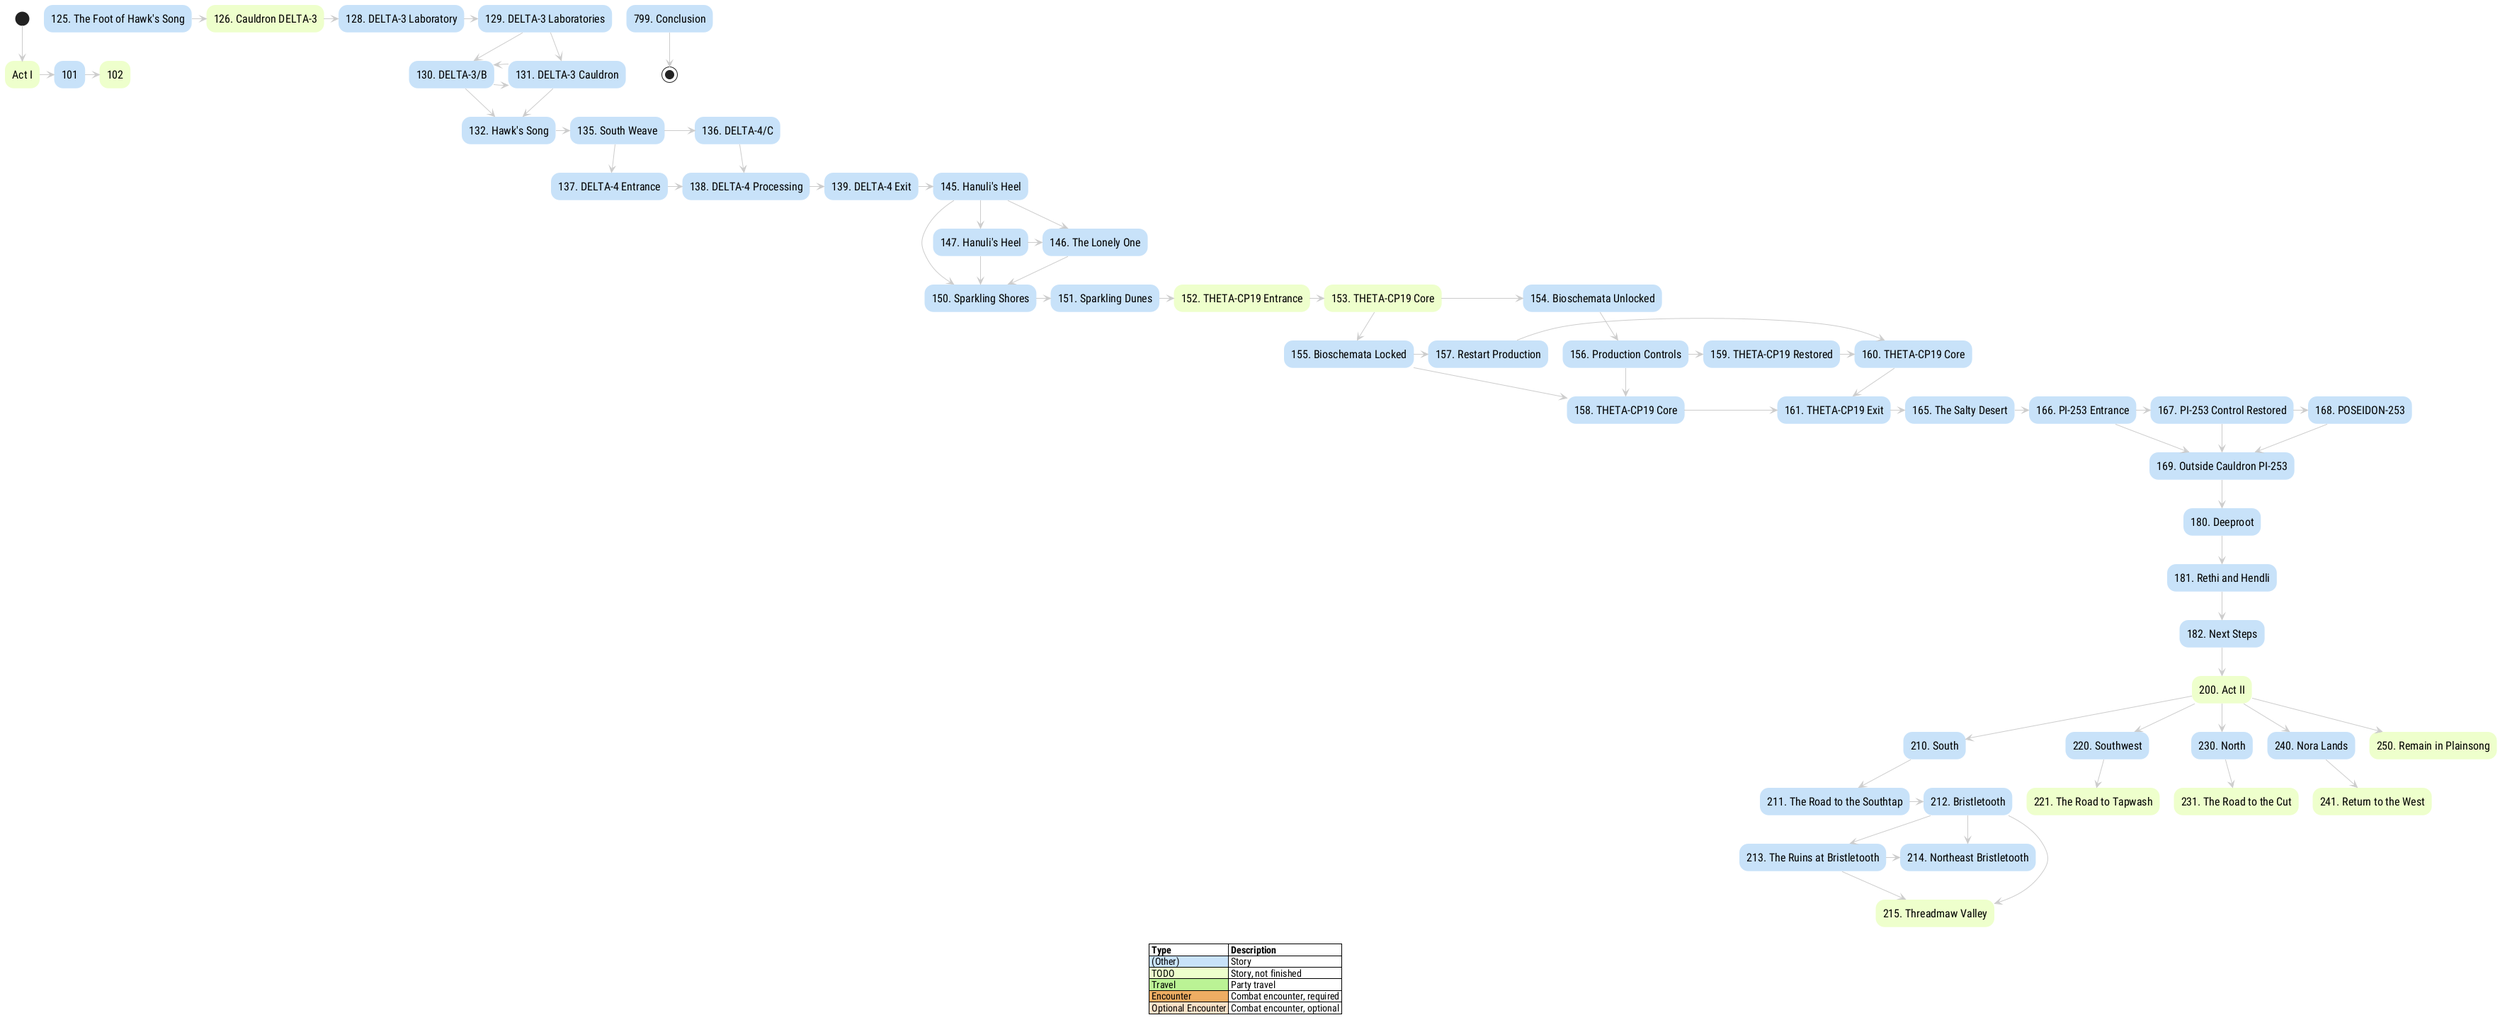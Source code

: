 @startuml

' title Connection Story Graph

skinparam {
	DefaultFontName Roboto Condensed
	DefaultFontSize 16
	shadowing false
	HyperlinkUnderline false
	HyperlinkColor #000000

	
	ArrowColor #cccccc
	BackgroundColor #ffffff
	
	ActivityBackgroundColor #C8E2F9
	ActivityBorderColor #C8E2F9

  ActivityBackgroundColor<<NotStarted>> #ffff99
  ActivityBorderColor<<NotStarted>> #ffff99
  ActivityBackgroundColor<<TODO>> #eeffcc
  ActivityBorderColor<<TODO>> #eeffcc
  ActivityBackgroundColor<<OptionalEncounter>> #F9E2C8
  ActivityBorderColor<<OptionalEncounter>> #F9E2C8
  ActivityBackgroundColor<<Encounter>> #EEAD63
  ActivityBorderColor<<Encounter>> #EEAD63
  ActivityBackgroundColor<<Travel>> #BBF395
  ActivityBorderColor<<Travel>> #BBF395
	LegendBackgroundColor transparent
	LegendBorderColor transparent
	LegendBorderThickness 0
}

(*) --> "[[100-chapter-1.html Act I]]" as e100 <<TODO>>
e100 -> "[[101-sigma-log.html 101]]" as e101 
e101 -> "[[102-deeper-into-sigma.html 102]]" as e102 <<TODO>>
"[[125-hawks-song.html 125. The Foot of Hawk's Song]]" as e125  -> "[[126-delta3.html 126. Cauldron DELTA-3]]" as e126 <<TODO>>
e126 -> "[[128-delta3-voice.html 128. DELTA-3 Laboratory]]" as e128 
e128 -> "[[129-delta3-door.html 129. DELTA-3 Laboratories]]" as e129 
e129 -> "[[130-delta3b.html 130. DELTA-3/B]]" as e130 
e129 --> "[[131-delta3-cauldron.html 131. DELTA-3 Cauldron]]" as e131 
e130 -> e131
e130 --> "[[132-delta3-exit.html 132. Hawk's Song]]" as e132 
e131 -> e130
e131 --> e132
e132 -> "[[135-south-weave.html 135. South Weave]]" as e135 
e135 -> "[[136-delta4c.html 136. DELTA-4/C]]" as e136 
e135 --> "[[137-delta4-entrance.html 137. DELTA-4 Entrance]]" as e137 
e136 -> "[[138-delta4-processing.html 138. DELTA-4 Processing]]" as e138 
e137 -> e138
e138 -> "[[139-delta4-exit.html 139. DELTA-4 Exit]]" as e139 
e139 -> "[[145-hanulis-heel.html 145. Hanuli's Heel]]" as e145 
e145 -> "[[146-lonely-one.html 146. The Lonely One]]" as e146 
e145 --> "[[147-hanulis-heel-cauldron.html 147. Hanuli's Heel]]" as e147 
e145 --> "[[150-sparkling-shores.html 150. Sparkling Shores]]" as e150 
e146 -> e150
e147 -> e146
e147 --> e150
e150 -> "[[151-sparkling-dunes.html 151. Sparkling Dunes]]" as e151 
e151 -> "[[152-theta-cp19-entrance.html 152. THETA-CP19 Entrance]]" as e152 <<TODO>>
e152 -> "[[153-theta-cp19-core.html 153. THETA-CP19 Core]]" as e153 <<TODO>>
e153 -> "[[154-unlocked-bioschemata.html 154. Bioschemata Unlocked]]" as e154 
e153 --> "[[155-locked-bioschemata.html 155. Bioschemata Locked]]" as e155 
e154 -> "[[156-unlocked-production.html 156. Production Controls]]" as e156 
e155 -> "[[157-locked-reset-restart.html 157. Restart Production]]" as e157 
e155 --> "[[158-locked-no-reset.html 158. THETA-CP19 Core]]" as e158 
e156 -> "[[159-unlocked-reset-restart.html 159. THETA-CP19 Restored]]" as e159 
e156 --> e158
e157 -> "[[160-artemis.html 160. THETA-CP19 Core]]" as e160 
e158 -> "[[161-theta-cp19-exit.html 161. THETA-CP19 Exit]]" as e161 
e159 -> e160
e160 -> e161
e161 -> "[[165-salty-desert.html 165. The Salty Desert]]" as e165 
e165 -> "[[166-pi253-entrance.html 166. PI-253 Entrance]]" as e166 
e166 -> "[[167-pi253-control.html 167. PI-253 Control Restored]]" as e167 
e166 --> "[[169-pi253-exit.html 169. Outside Cauldron PI-253]]" as e169 
e167 -> "[[168-pi253-poseidon.html 168. POSEIDON-253]]" as e168 
e167 --> e169
e168 --> e169
e169 --> "[[180-deeproot.html 180. Deeproot]]" as e180 
e180 --> "[[181-executors.html 181. Rethi and Hendli]]" as e181 
e181 --> "[[182-next-steps.html 182. Next Steps]]" as e182 
e182 --> "[[200-chapter-2.html 200. Act II]]" as e200 <<TODO>>
e200 --> "[[210-gulf-coast.html 210. South]]" as e210 
e200 --> "[[220-tenakth-lands.html 220. Southwest]]" as e220 
e200 --> "[[230-banuk-lands.html 230. North]]" as e230 
e200 --> "[[240-west.html 240. Nora Lands]]" as e240 
e200 --> "[[250-plainsong.html 250. Remain in Plainsong]]" as e250 <<TODO>>
e210 --> "[[211-road-to-southtap.html 211. The Road to the Southtap]]" as e211 
e211 -> "[[212-bristletooth.html 212. Bristletooth]]" as e212 
e212 --> "[[213-bristletooth-ruins.html 213. The Ruins at Bristletooth]]" as e213 
e212 --> "[[214-bristletooth-snapmaws.html 214. Northeast Bristletooth]]" as e214 
e212 --> "[[215-threadmaw-valley.html 215. Threadmaw Valley]]" as e215 <<TODO>>
e213 -> e214
e213 --> e215
e220 --> "[[221-to-tapwash.html 221. The Road to Tapwash]]" as e221 <<TODO>>
e230 --> "[[231-to-the-cut.html 231. The Road to the Cut]]" as e231 <<TODO>>
e240 --> "[[241-return-to-the-sacred-lands.html 241. Return to the West]]" as e241 <<TODO>>
"[[799-conclusion.html 799. Conclusion]]" as e799  --> (*)

legend
|= Type |= Description |
|<#C8E2F9> (Other) | Story |
|<#eeffcc> TODO | Story, not finished |
|<#BBF395> Travel | Party travel |
|<#EEAD63> Encounter | Combat encounter, required |
|<#F9E2C8> Optional Encounter | Combat encounter, optional |
endlegend


@enduml

